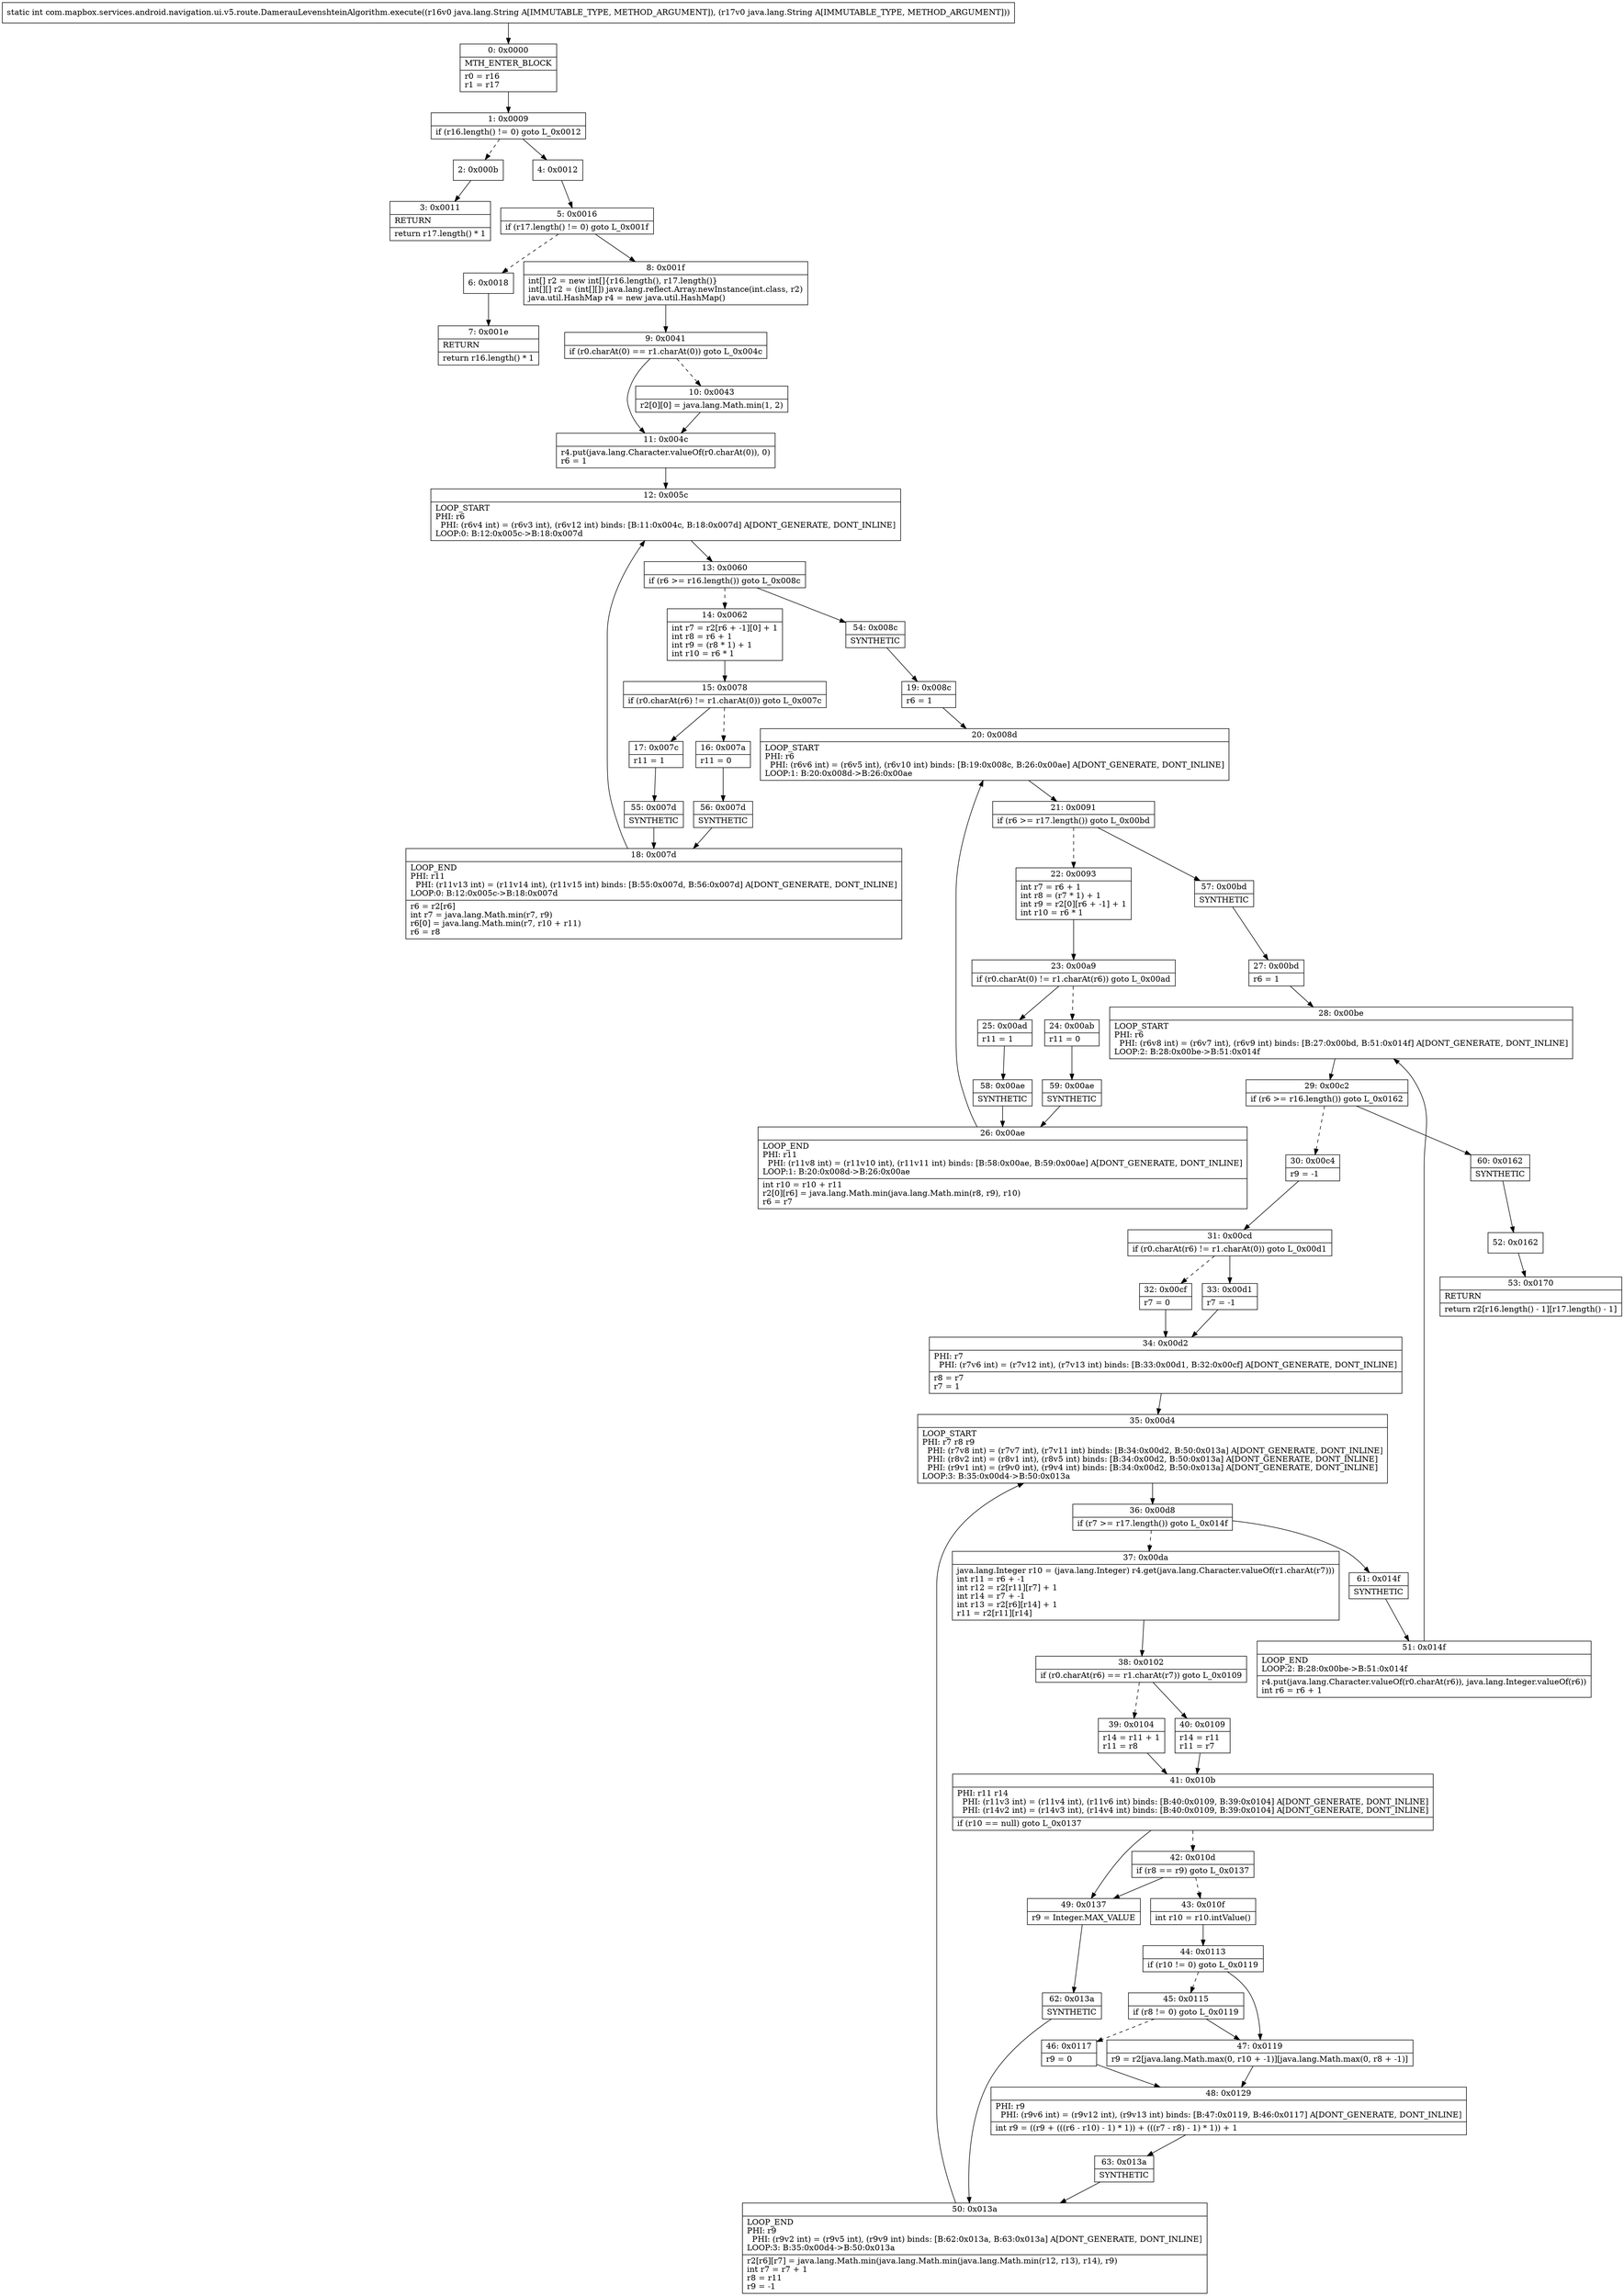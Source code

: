 digraph "CFG forcom.mapbox.services.android.navigation.ui.v5.route.DamerauLevenshteinAlgorithm.execute(Ljava\/lang\/String;Ljava\/lang\/String;)I" {
Node_0 [shape=record,label="{0\:\ 0x0000|MTH_ENTER_BLOCK\l|r0 = r16\lr1 = r17\l}"];
Node_1 [shape=record,label="{1\:\ 0x0009|if (r16.length() != 0) goto L_0x0012\l}"];
Node_2 [shape=record,label="{2\:\ 0x000b}"];
Node_3 [shape=record,label="{3\:\ 0x0011|RETURN\l|return r17.length() * 1\l}"];
Node_4 [shape=record,label="{4\:\ 0x0012}"];
Node_5 [shape=record,label="{5\:\ 0x0016|if (r17.length() != 0) goto L_0x001f\l}"];
Node_6 [shape=record,label="{6\:\ 0x0018}"];
Node_7 [shape=record,label="{7\:\ 0x001e|RETURN\l|return r16.length() * 1\l}"];
Node_8 [shape=record,label="{8\:\ 0x001f|int[] r2 = new int[]\{r16.length(), r17.length()\}\lint[][] r2 = (int[][]) java.lang.reflect.Array.newInstance(int.class, r2)\ljava.util.HashMap r4 = new java.util.HashMap()\l}"];
Node_9 [shape=record,label="{9\:\ 0x0041|if (r0.charAt(0) == r1.charAt(0)) goto L_0x004c\l}"];
Node_10 [shape=record,label="{10\:\ 0x0043|r2[0][0] = java.lang.Math.min(1, 2)\l}"];
Node_11 [shape=record,label="{11\:\ 0x004c|r4.put(java.lang.Character.valueOf(r0.charAt(0)), 0)\lr6 = 1\l}"];
Node_12 [shape=record,label="{12\:\ 0x005c|LOOP_START\lPHI: r6 \l  PHI: (r6v4 int) = (r6v3 int), (r6v12 int) binds: [B:11:0x004c, B:18:0x007d] A[DONT_GENERATE, DONT_INLINE]\lLOOP:0: B:12:0x005c\-\>B:18:0x007d\l}"];
Node_13 [shape=record,label="{13\:\ 0x0060|if (r6 \>= r16.length()) goto L_0x008c\l}"];
Node_14 [shape=record,label="{14\:\ 0x0062|int r7 = r2[r6 + \-1][0] + 1\lint r8 = r6 + 1\lint r9 = (r8 * 1) + 1\lint r10 = r6 * 1\l}"];
Node_15 [shape=record,label="{15\:\ 0x0078|if (r0.charAt(r6) != r1.charAt(0)) goto L_0x007c\l}"];
Node_16 [shape=record,label="{16\:\ 0x007a|r11 = 0\l}"];
Node_17 [shape=record,label="{17\:\ 0x007c|r11 = 1\l}"];
Node_18 [shape=record,label="{18\:\ 0x007d|LOOP_END\lPHI: r11 \l  PHI: (r11v13 int) = (r11v14 int), (r11v15 int) binds: [B:55:0x007d, B:56:0x007d] A[DONT_GENERATE, DONT_INLINE]\lLOOP:0: B:12:0x005c\-\>B:18:0x007d\l|r6 = r2[r6]\lint r7 = java.lang.Math.min(r7, r9)\lr6[0] = java.lang.Math.min(r7, r10 + r11)\lr6 = r8\l}"];
Node_19 [shape=record,label="{19\:\ 0x008c|r6 = 1\l}"];
Node_20 [shape=record,label="{20\:\ 0x008d|LOOP_START\lPHI: r6 \l  PHI: (r6v6 int) = (r6v5 int), (r6v10 int) binds: [B:19:0x008c, B:26:0x00ae] A[DONT_GENERATE, DONT_INLINE]\lLOOP:1: B:20:0x008d\-\>B:26:0x00ae\l}"];
Node_21 [shape=record,label="{21\:\ 0x0091|if (r6 \>= r17.length()) goto L_0x00bd\l}"];
Node_22 [shape=record,label="{22\:\ 0x0093|int r7 = r6 + 1\lint r8 = (r7 * 1) + 1\lint r9 = r2[0][r6 + \-1] + 1\lint r10 = r6 * 1\l}"];
Node_23 [shape=record,label="{23\:\ 0x00a9|if (r0.charAt(0) != r1.charAt(r6)) goto L_0x00ad\l}"];
Node_24 [shape=record,label="{24\:\ 0x00ab|r11 = 0\l}"];
Node_25 [shape=record,label="{25\:\ 0x00ad|r11 = 1\l}"];
Node_26 [shape=record,label="{26\:\ 0x00ae|LOOP_END\lPHI: r11 \l  PHI: (r11v8 int) = (r11v10 int), (r11v11 int) binds: [B:58:0x00ae, B:59:0x00ae] A[DONT_GENERATE, DONT_INLINE]\lLOOP:1: B:20:0x008d\-\>B:26:0x00ae\l|int r10 = r10 + r11\lr2[0][r6] = java.lang.Math.min(java.lang.Math.min(r8, r9), r10)\lr6 = r7\l}"];
Node_27 [shape=record,label="{27\:\ 0x00bd|r6 = 1\l}"];
Node_28 [shape=record,label="{28\:\ 0x00be|LOOP_START\lPHI: r6 \l  PHI: (r6v8 int) = (r6v7 int), (r6v9 int) binds: [B:27:0x00bd, B:51:0x014f] A[DONT_GENERATE, DONT_INLINE]\lLOOP:2: B:28:0x00be\-\>B:51:0x014f\l}"];
Node_29 [shape=record,label="{29\:\ 0x00c2|if (r6 \>= r16.length()) goto L_0x0162\l}"];
Node_30 [shape=record,label="{30\:\ 0x00c4|r9 = \-1\l}"];
Node_31 [shape=record,label="{31\:\ 0x00cd|if (r0.charAt(r6) != r1.charAt(0)) goto L_0x00d1\l}"];
Node_32 [shape=record,label="{32\:\ 0x00cf|r7 = 0\l}"];
Node_33 [shape=record,label="{33\:\ 0x00d1|r7 = \-1\l}"];
Node_34 [shape=record,label="{34\:\ 0x00d2|PHI: r7 \l  PHI: (r7v6 int) = (r7v12 int), (r7v13 int) binds: [B:33:0x00d1, B:32:0x00cf] A[DONT_GENERATE, DONT_INLINE]\l|r8 = r7\lr7 = 1\l}"];
Node_35 [shape=record,label="{35\:\ 0x00d4|LOOP_START\lPHI: r7 r8 r9 \l  PHI: (r7v8 int) = (r7v7 int), (r7v11 int) binds: [B:34:0x00d2, B:50:0x013a] A[DONT_GENERATE, DONT_INLINE]\l  PHI: (r8v2 int) = (r8v1 int), (r8v5 int) binds: [B:34:0x00d2, B:50:0x013a] A[DONT_GENERATE, DONT_INLINE]\l  PHI: (r9v1 int) = (r9v0 int), (r9v4 int) binds: [B:34:0x00d2, B:50:0x013a] A[DONT_GENERATE, DONT_INLINE]\lLOOP:3: B:35:0x00d4\-\>B:50:0x013a\l}"];
Node_36 [shape=record,label="{36\:\ 0x00d8|if (r7 \>= r17.length()) goto L_0x014f\l}"];
Node_37 [shape=record,label="{37\:\ 0x00da|java.lang.Integer r10 = (java.lang.Integer) r4.get(java.lang.Character.valueOf(r1.charAt(r7)))\lint r11 = r6 + \-1\lint r12 = r2[r11][r7] + 1\lint r14 = r7 + \-1\lint r13 = r2[r6][r14] + 1\lr11 = r2[r11][r14]\l}"];
Node_38 [shape=record,label="{38\:\ 0x0102|if (r0.charAt(r6) == r1.charAt(r7)) goto L_0x0109\l}"];
Node_39 [shape=record,label="{39\:\ 0x0104|r14 = r11 + 1\lr11 = r8\l}"];
Node_40 [shape=record,label="{40\:\ 0x0109|r14 = r11\lr11 = r7\l}"];
Node_41 [shape=record,label="{41\:\ 0x010b|PHI: r11 r14 \l  PHI: (r11v3 int) = (r11v4 int), (r11v6 int) binds: [B:40:0x0109, B:39:0x0104] A[DONT_GENERATE, DONT_INLINE]\l  PHI: (r14v2 int) = (r14v3 int), (r14v4 int) binds: [B:40:0x0109, B:39:0x0104] A[DONT_GENERATE, DONT_INLINE]\l|if (r10 == null) goto L_0x0137\l}"];
Node_42 [shape=record,label="{42\:\ 0x010d|if (r8 == r9) goto L_0x0137\l}"];
Node_43 [shape=record,label="{43\:\ 0x010f|int r10 = r10.intValue()\l}"];
Node_44 [shape=record,label="{44\:\ 0x0113|if (r10 != 0) goto L_0x0119\l}"];
Node_45 [shape=record,label="{45\:\ 0x0115|if (r8 != 0) goto L_0x0119\l}"];
Node_46 [shape=record,label="{46\:\ 0x0117|r9 = 0\l}"];
Node_47 [shape=record,label="{47\:\ 0x0119|r9 = r2[java.lang.Math.max(0, r10 + \-1)][java.lang.Math.max(0, r8 + \-1)]\l}"];
Node_48 [shape=record,label="{48\:\ 0x0129|PHI: r9 \l  PHI: (r9v6 int) = (r9v12 int), (r9v13 int) binds: [B:47:0x0119, B:46:0x0117] A[DONT_GENERATE, DONT_INLINE]\l|int r9 = ((r9 + (((r6 \- r10) \- 1) * 1)) + (((r7 \- r8) \- 1) * 1)) + 1\l}"];
Node_49 [shape=record,label="{49\:\ 0x0137|r9 = Integer.MAX_VALUE\l}"];
Node_50 [shape=record,label="{50\:\ 0x013a|LOOP_END\lPHI: r9 \l  PHI: (r9v2 int) = (r9v5 int), (r9v9 int) binds: [B:62:0x013a, B:63:0x013a] A[DONT_GENERATE, DONT_INLINE]\lLOOP:3: B:35:0x00d4\-\>B:50:0x013a\l|r2[r6][r7] = java.lang.Math.min(java.lang.Math.min(java.lang.Math.min(r12, r13), r14), r9)\lint r7 = r7 + 1\lr8 = r11\lr9 = \-1\l}"];
Node_51 [shape=record,label="{51\:\ 0x014f|LOOP_END\lLOOP:2: B:28:0x00be\-\>B:51:0x014f\l|r4.put(java.lang.Character.valueOf(r0.charAt(r6)), java.lang.Integer.valueOf(r6))\lint r6 = r6 + 1\l}"];
Node_52 [shape=record,label="{52\:\ 0x0162}"];
Node_53 [shape=record,label="{53\:\ 0x0170|RETURN\l|return r2[r16.length() \- 1][r17.length() \- 1]\l}"];
Node_54 [shape=record,label="{54\:\ 0x008c|SYNTHETIC\l}"];
Node_55 [shape=record,label="{55\:\ 0x007d|SYNTHETIC\l}"];
Node_56 [shape=record,label="{56\:\ 0x007d|SYNTHETIC\l}"];
Node_57 [shape=record,label="{57\:\ 0x00bd|SYNTHETIC\l}"];
Node_58 [shape=record,label="{58\:\ 0x00ae|SYNTHETIC\l}"];
Node_59 [shape=record,label="{59\:\ 0x00ae|SYNTHETIC\l}"];
Node_60 [shape=record,label="{60\:\ 0x0162|SYNTHETIC\l}"];
Node_61 [shape=record,label="{61\:\ 0x014f|SYNTHETIC\l}"];
Node_62 [shape=record,label="{62\:\ 0x013a|SYNTHETIC\l}"];
Node_63 [shape=record,label="{63\:\ 0x013a|SYNTHETIC\l}"];
MethodNode[shape=record,label="{static int com.mapbox.services.android.navigation.ui.v5.route.DamerauLevenshteinAlgorithm.execute((r16v0 java.lang.String A[IMMUTABLE_TYPE, METHOD_ARGUMENT]), (r17v0 java.lang.String A[IMMUTABLE_TYPE, METHOD_ARGUMENT])) }"];
MethodNode -> Node_0;
Node_0 -> Node_1;
Node_1 -> Node_2[style=dashed];
Node_1 -> Node_4;
Node_2 -> Node_3;
Node_4 -> Node_5;
Node_5 -> Node_6[style=dashed];
Node_5 -> Node_8;
Node_6 -> Node_7;
Node_8 -> Node_9;
Node_9 -> Node_10[style=dashed];
Node_9 -> Node_11;
Node_10 -> Node_11;
Node_11 -> Node_12;
Node_12 -> Node_13;
Node_13 -> Node_14[style=dashed];
Node_13 -> Node_54;
Node_14 -> Node_15;
Node_15 -> Node_16[style=dashed];
Node_15 -> Node_17;
Node_16 -> Node_56;
Node_17 -> Node_55;
Node_18 -> Node_12;
Node_19 -> Node_20;
Node_20 -> Node_21;
Node_21 -> Node_22[style=dashed];
Node_21 -> Node_57;
Node_22 -> Node_23;
Node_23 -> Node_24[style=dashed];
Node_23 -> Node_25;
Node_24 -> Node_59;
Node_25 -> Node_58;
Node_26 -> Node_20;
Node_27 -> Node_28;
Node_28 -> Node_29;
Node_29 -> Node_30[style=dashed];
Node_29 -> Node_60;
Node_30 -> Node_31;
Node_31 -> Node_32[style=dashed];
Node_31 -> Node_33;
Node_32 -> Node_34;
Node_33 -> Node_34;
Node_34 -> Node_35;
Node_35 -> Node_36;
Node_36 -> Node_37[style=dashed];
Node_36 -> Node_61;
Node_37 -> Node_38;
Node_38 -> Node_39[style=dashed];
Node_38 -> Node_40;
Node_39 -> Node_41;
Node_40 -> Node_41;
Node_41 -> Node_42[style=dashed];
Node_41 -> Node_49;
Node_42 -> Node_43[style=dashed];
Node_42 -> Node_49;
Node_43 -> Node_44;
Node_44 -> Node_45[style=dashed];
Node_44 -> Node_47;
Node_45 -> Node_46[style=dashed];
Node_45 -> Node_47;
Node_46 -> Node_48;
Node_47 -> Node_48;
Node_48 -> Node_63;
Node_49 -> Node_62;
Node_50 -> Node_35;
Node_51 -> Node_28;
Node_52 -> Node_53;
Node_54 -> Node_19;
Node_55 -> Node_18;
Node_56 -> Node_18;
Node_57 -> Node_27;
Node_58 -> Node_26;
Node_59 -> Node_26;
Node_60 -> Node_52;
Node_61 -> Node_51;
Node_62 -> Node_50;
Node_63 -> Node_50;
}

